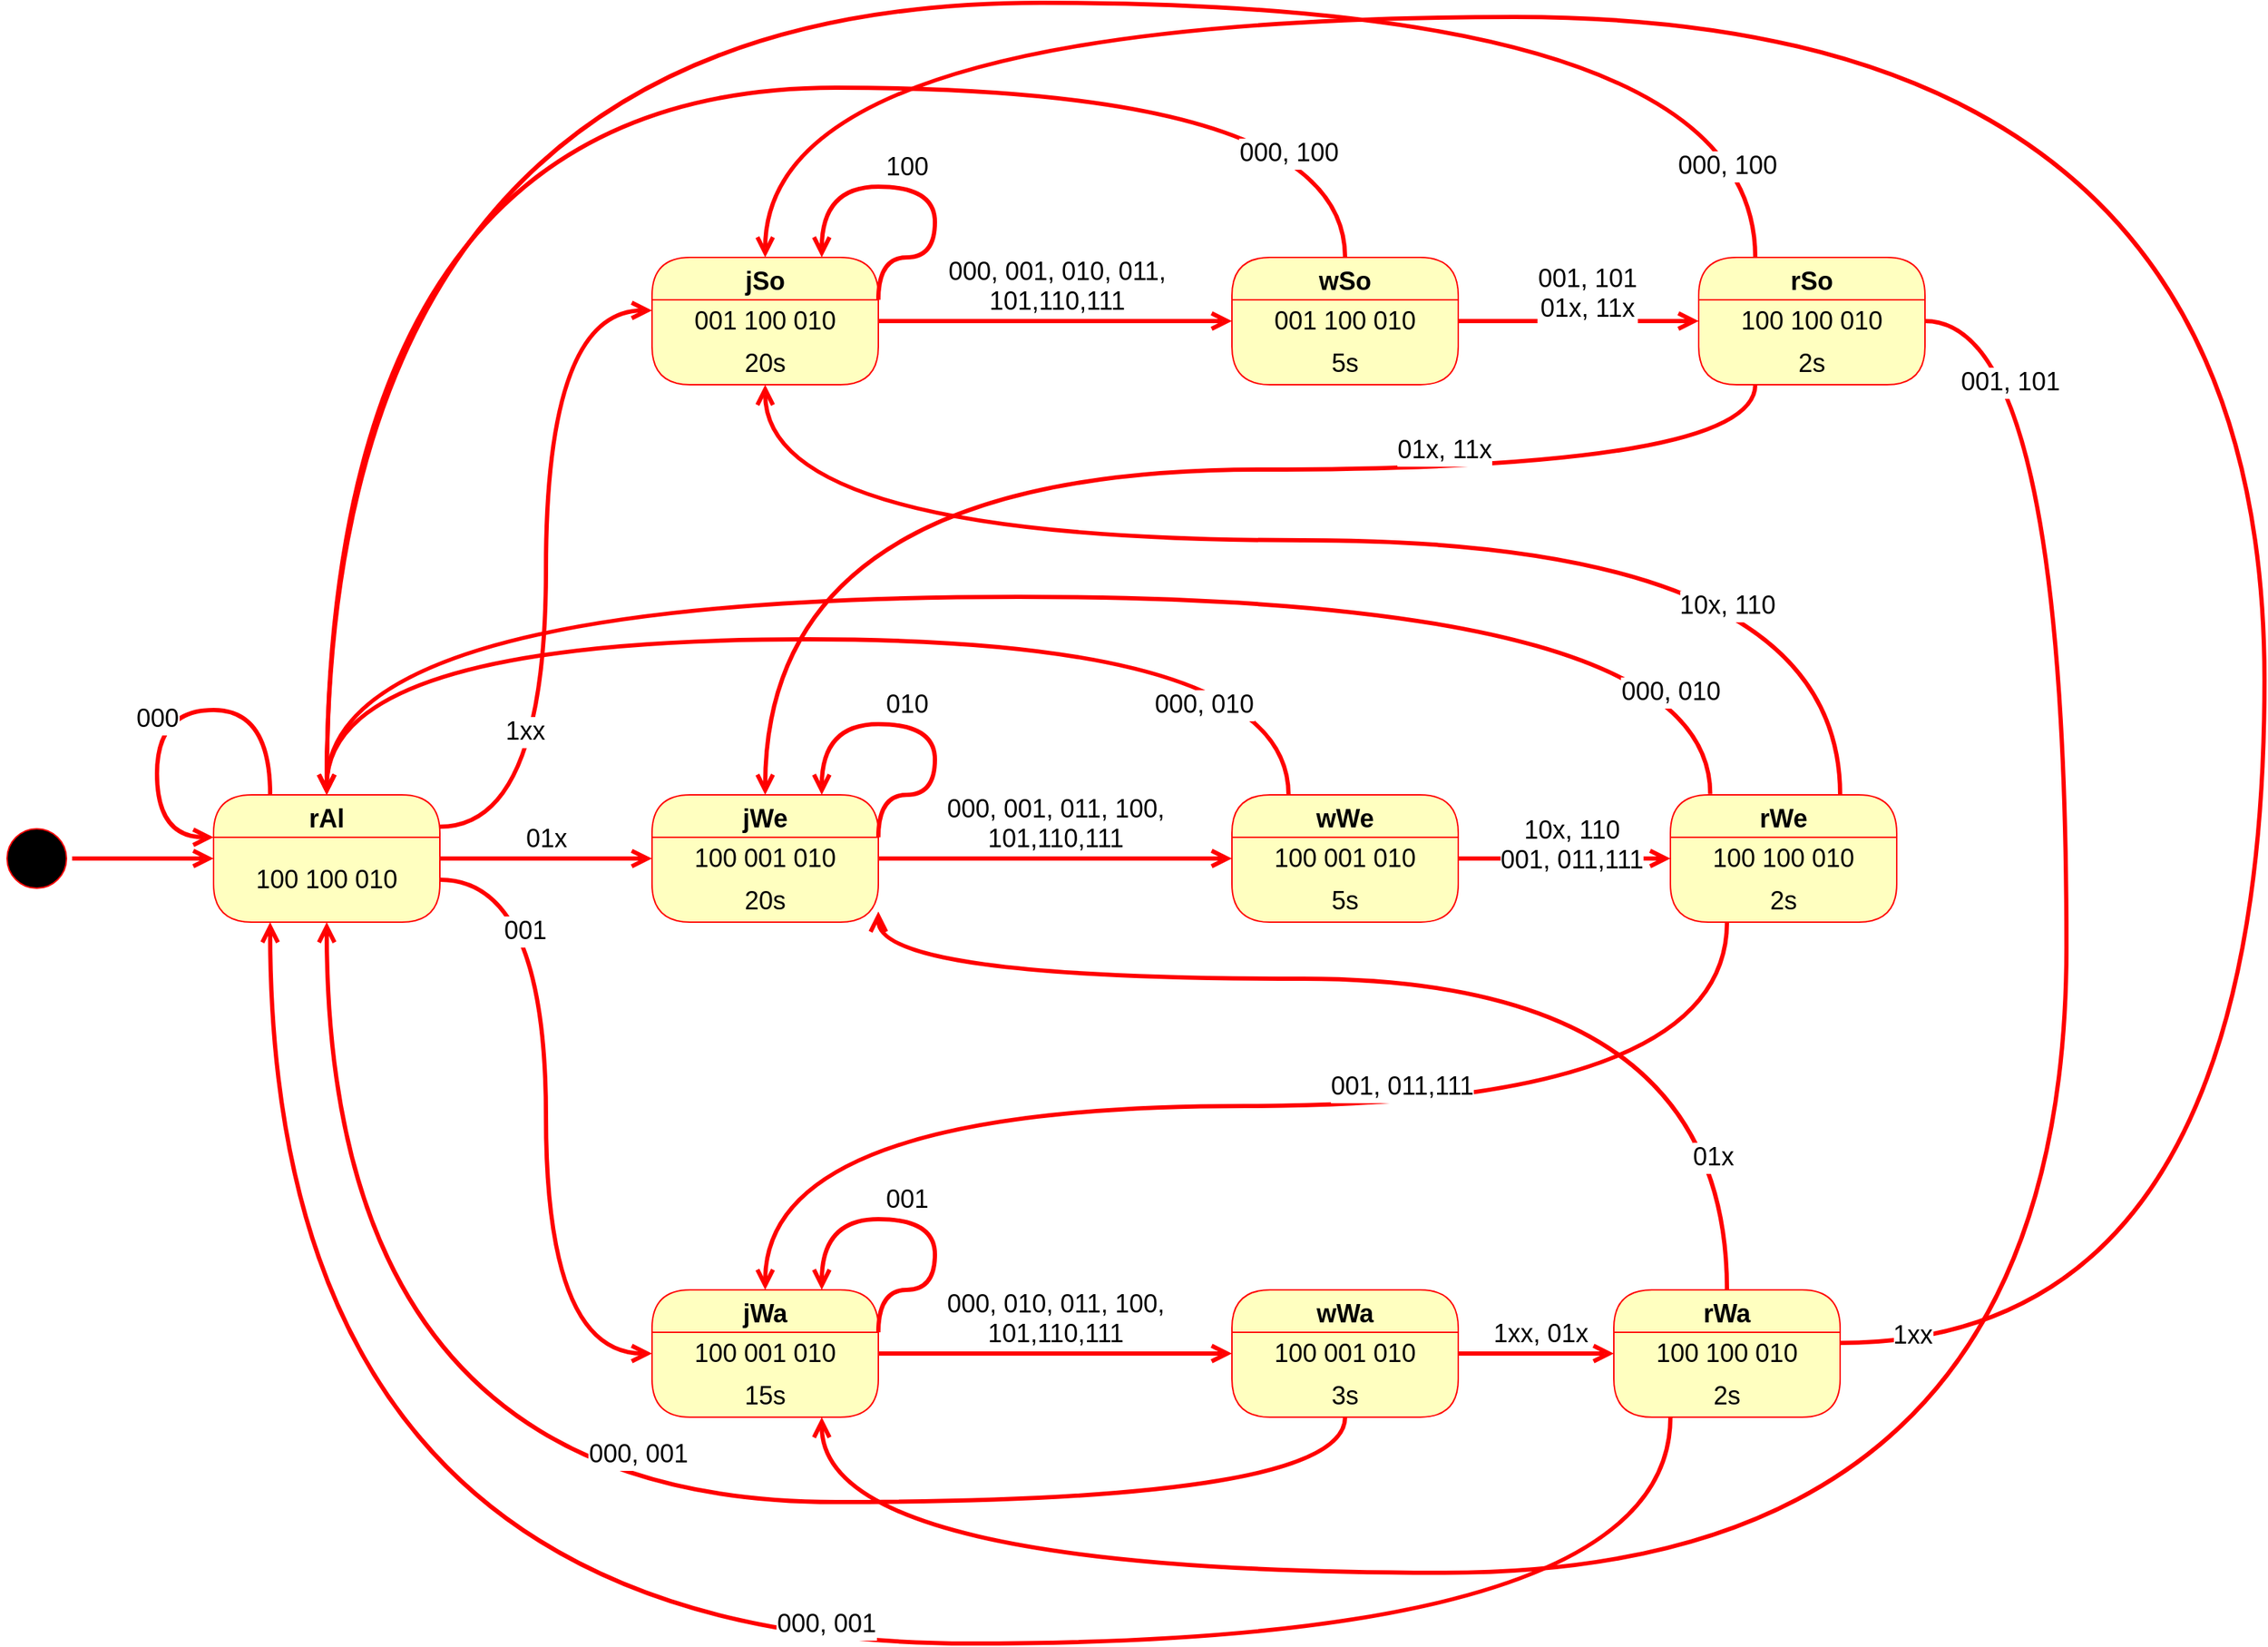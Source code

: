 <mxfile version="22.1.2" type="device">
  <diagram name="Page-1" id="52a04d89-c75d-2922-d76d-85b35f80e030">
    <mxGraphModel dx="1619" dy="992" grid="1" gridSize="10" guides="1" tooltips="1" connect="1" arrows="1" fold="1" page="0" pageScale="1" pageWidth="1100" pageHeight="850" background="none" math="0" shadow="0">
      <root>
        <mxCell id="0" />
        <mxCell id="1" parent="0" />
        <mxCell id="hR_-CVI29iFGuCS3PCkn-1" value="rAl" style="swimlane;fontStyle=1;align=center;verticalAlign=middle;childLayout=stackLayout;horizontal=1;startSize=30;horizontalStack=0;resizeParent=0;resizeLast=1;container=0;fontColor=#000000;collapsible=0;rounded=1;arcSize=30;strokeColor=#ff0000;fillColor=#ffffc0;swimlaneFillColor=#ffffc0;dropTarget=0;fontSize=18;" parent="1" vertex="1">
          <mxGeometry x="-50" y="470" width="160" height="90" as="geometry" />
        </mxCell>
        <mxCell id="hR_-CVI29iFGuCS3PCkn-2" value="100 100 010" style="text;html=1;strokeColor=none;fillColor=none;align=center;verticalAlign=middle;spacingLeft=4;spacingRight=4;whiteSpace=wrap;overflow=hidden;rotatable=0;fontColor=#000000;fontSize=18;" parent="hR_-CVI29iFGuCS3PCkn-1" vertex="1">
          <mxGeometry y="30" width="160" height="60" as="geometry" />
        </mxCell>
        <mxCell id="hR_-CVI29iFGuCS3PCkn-44" value="000" style="edgeStyle=orthogonalEdgeStyle;html=1;verticalAlign=bottom;endArrow=open;endSize=8;strokeColor=#ff0000;rounded=0;fontSize=18;curved=1;entryX=0;entryY=0;entryDx=0;entryDy=0;strokeWidth=3;exitX=0.25;exitY=0;exitDx=0;exitDy=0;" parent="hR_-CVI29iFGuCS3PCkn-1" source="hR_-CVI29iFGuCS3PCkn-1" target="hR_-CVI29iFGuCS3PCkn-2" edge="1">
          <mxGeometry x="0.185" relative="1" as="geometry">
            <mxPoint x="30" y="365" as="targetPoint" />
            <mxPoint x="-120" y="130" as="sourcePoint" />
            <Array as="points">
              <mxPoint x="40" y="-60" />
              <mxPoint x="-40" y="-60" />
              <mxPoint x="-40" y="30" />
            </Array>
            <mxPoint as="offset" />
          </mxGeometry>
        </mxCell>
        <mxCell id="hR_-CVI29iFGuCS3PCkn-3" value="001" style="edgeStyle=orthogonalEdgeStyle;html=1;verticalAlign=bottom;endArrow=open;endSize=8;strokeColor=#ff0000;rounded=0;fontSize=18;curved=1;entryX=0;entryY=0.5;entryDx=0;entryDy=0;strokeWidth=3;exitX=1;exitY=0.5;exitDx=0;exitDy=0;" parent="1" source="hR_-CVI29iFGuCS3PCkn-2" target="hR_-CVI29iFGuCS3PCkn-12" edge="1">
          <mxGeometry x="-0.484" y="-15" relative="1" as="geometry">
            <mxPoint x="90" y="600" as="targetPoint" />
            <mxPoint as="offset" />
          </mxGeometry>
        </mxCell>
        <mxCell id="hR_-CVI29iFGuCS3PCkn-4" value="jSo" style="swimlane;fontStyle=1;align=center;verticalAlign=middle;childLayout=stackLayout;horizontal=1;startSize=30;horizontalStack=0;resizeParent=0;resizeLast=1;container=0;fontColor=#000000;collapsible=0;rounded=1;arcSize=30;strokeColor=#ff0000;fillColor=#ffffc0;swimlaneFillColor=#ffffc0;dropTarget=0;fontSize=18;" parent="1" vertex="1">
          <mxGeometry x="260" y="90" width="160" height="90" as="geometry" />
        </mxCell>
        <mxCell id="hR_-CVI29iFGuCS3PCkn-5" value="001 100 010" style="text;html=1;strokeColor=none;fillColor=none;align=center;verticalAlign=middle;spacingLeft=4;spacingRight=4;whiteSpace=wrap;overflow=hidden;rotatable=0;fontColor=#000000;fontSize=18;" parent="hR_-CVI29iFGuCS3PCkn-4" vertex="1">
          <mxGeometry y="30" width="160" height="30" as="geometry" />
        </mxCell>
        <mxCell id="hR_-CVI29iFGuCS3PCkn-6" value="20s" style="text;html=1;strokeColor=none;fillColor=none;align=center;verticalAlign=middle;spacingLeft=4;spacingRight=4;whiteSpace=wrap;overflow=hidden;rotatable=0;fontColor=#000000;fontSize=18;" parent="hR_-CVI29iFGuCS3PCkn-4" vertex="1">
          <mxGeometry y="60" width="160" height="30" as="geometry" />
        </mxCell>
        <mxCell id="hR_-CVI29iFGuCS3PCkn-29" value="100" style="edgeStyle=orthogonalEdgeStyle;html=1;verticalAlign=bottom;endArrow=open;endSize=8;strokeColor=#ff0000;rounded=0;fontSize=18;curved=1;entryX=0.75;entryY=0;entryDx=0;entryDy=0;strokeWidth=3;exitX=1;exitY=0;exitDx=0;exitDy=0;" parent="hR_-CVI29iFGuCS3PCkn-4" source="hR_-CVI29iFGuCS3PCkn-5" target="hR_-CVI29iFGuCS3PCkn-4" edge="1">
          <mxGeometry x="0.12" relative="1" as="geometry">
            <mxPoint x="220" y="-40" as="targetPoint" />
            <mxPoint x="150" y="-180" as="sourcePoint" />
            <Array as="points">
              <mxPoint x="160" />
              <mxPoint x="200" />
              <mxPoint x="200" y="-50" />
              <mxPoint x="120" y="-50" />
            </Array>
            <mxPoint as="offset" />
          </mxGeometry>
        </mxCell>
        <mxCell id="hR_-CVI29iFGuCS3PCkn-7" value="jWe" style="swimlane;fontStyle=1;align=center;verticalAlign=middle;childLayout=stackLayout;horizontal=1;startSize=30;horizontalStack=0;resizeParent=0;resizeLast=1;container=0;fontColor=#000000;collapsible=0;rounded=1;arcSize=30;strokeColor=#ff0000;fillColor=#ffffc0;swimlaneFillColor=#ffffc0;dropTarget=0;fontSize=18;" parent="1" vertex="1">
          <mxGeometry x="260" y="470" width="160" height="90" as="geometry" />
        </mxCell>
        <mxCell id="hR_-CVI29iFGuCS3PCkn-8" value="100 001 010" style="text;html=1;strokeColor=none;fillColor=none;align=center;verticalAlign=middle;spacingLeft=4;spacingRight=4;whiteSpace=wrap;overflow=hidden;rotatable=0;fontColor=#000000;fontSize=18;" parent="hR_-CVI29iFGuCS3PCkn-7" vertex="1">
          <mxGeometry y="30" width="160" height="30" as="geometry" />
        </mxCell>
        <mxCell id="hR_-CVI29iFGuCS3PCkn-9" value="20s" style="text;html=1;strokeColor=none;fillColor=none;align=center;verticalAlign=middle;spacingLeft=4;spacingRight=4;whiteSpace=wrap;overflow=hidden;rotatable=0;fontColor=#000000;fontSize=18;" parent="hR_-CVI29iFGuCS3PCkn-7" vertex="1">
          <mxGeometry y="60" width="160" height="30" as="geometry" />
        </mxCell>
        <mxCell id="hR_-CVI29iFGuCS3PCkn-31" value="010" style="edgeStyle=orthogonalEdgeStyle;html=1;verticalAlign=bottom;endArrow=open;endSize=8;strokeColor=#ff0000;rounded=0;fontSize=18;curved=1;strokeWidth=3;exitX=1;exitY=0;exitDx=0;exitDy=0;entryX=0.75;entryY=0;entryDx=0;entryDy=0;" parent="hR_-CVI29iFGuCS3PCkn-7" source="hR_-CVI29iFGuCS3PCkn-8" target="hR_-CVI29iFGuCS3PCkn-7" edge="1">
          <mxGeometry x="0.12" relative="1" as="geometry">
            <mxPoint x="140" y="-10" as="targetPoint" />
            <mxPoint x="200" y="30" as="sourcePoint" />
            <Array as="points">
              <mxPoint x="160" />
              <mxPoint x="200" />
              <mxPoint x="200" y="-50" />
              <mxPoint x="120" y="-50" />
            </Array>
            <mxPoint as="offset" />
          </mxGeometry>
        </mxCell>
        <mxCell id="hR_-CVI29iFGuCS3PCkn-11" value="jWa" style="swimlane;fontStyle=1;align=center;verticalAlign=middle;childLayout=stackLayout;horizontal=1;startSize=30;horizontalStack=0;resizeParent=0;resizeLast=1;container=0;fontColor=#000000;collapsible=0;rounded=1;arcSize=30;strokeColor=#ff0000;fillColor=#ffffc0;swimlaneFillColor=#ffffc0;dropTarget=0;fontSize=18;" parent="1" vertex="1">
          <mxGeometry x="260" y="820" width="160" height="90" as="geometry" />
        </mxCell>
        <mxCell id="hR_-CVI29iFGuCS3PCkn-12" value="100 001 010" style="text;html=1;strokeColor=none;fillColor=none;align=center;verticalAlign=middle;spacingLeft=4;spacingRight=4;whiteSpace=wrap;overflow=hidden;rotatable=0;fontColor=#000000;fontSize=18;" parent="hR_-CVI29iFGuCS3PCkn-11" vertex="1">
          <mxGeometry y="30" width="160" height="30" as="geometry" />
        </mxCell>
        <mxCell id="hR_-CVI29iFGuCS3PCkn-13" value="15s" style="text;html=1;strokeColor=none;fillColor=none;align=center;verticalAlign=middle;spacingLeft=4;spacingRight=4;whiteSpace=wrap;overflow=hidden;rotatable=0;fontColor=#000000;fontSize=18;" parent="hR_-CVI29iFGuCS3PCkn-11" vertex="1">
          <mxGeometry y="60" width="160" height="30" as="geometry" />
        </mxCell>
        <mxCell id="hR_-CVI29iFGuCS3PCkn-32" value="001" style="edgeStyle=orthogonalEdgeStyle;html=1;verticalAlign=bottom;endArrow=open;endSize=8;strokeColor=#ff0000;rounded=0;fontSize=18;curved=1;strokeWidth=3;entryX=0.75;entryY=0;entryDx=0;entryDy=0;exitX=1;exitY=0;exitDx=0;exitDy=0;" parent="hR_-CVI29iFGuCS3PCkn-11" source="hR_-CVI29iFGuCS3PCkn-12" target="hR_-CVI29iFGuCS3PCkn-11" edge="1">
          <mxGeometry x="0.12" relative="1" as="geometry">
            <mxPoint x="110" y="-20" as="targetPoint" />
            <mxPoint x="200" y="20" as="sourcePoint" />
            <Array as="points">
              <mxPoint x="160" />
              <mxPoint x="200" />
              <mxPoint x="200" y="-50" />
              <mxPoint x="120" y="-50" />
            </Array>
            <mxPoint as="offset" />
          </mxGeometry>
        </mxCell>
        <mxCell id="hR_-CVI29iFGuCS3PCkn-14" value="wSo" style="swimlane;fontStyle=1;align=center;verticalAlign=middle;childLayout=stackLayout;horizontal=1;startSize=30;horizontalStack=0;resizeParent=0;resizeLast=1;container=0;fontColor=#000000;collapsible=0;rounded=1;arcSize=30;strokeColor=#ff0000;fillColor=#ffffc0;swimlaneFillColor=#ffffc0;dropTarget=0;fontSize=18;" parent="1" vertex="1">
          <mxGeometry x="670" y="90" width="160" height="90" as="geometry" />
        </mxCell>
        <mxCell id="hR_-CVI29iFGuCS3PCkn-15" value="001 100 010" style="text;html=1;strokeColor=none;fillColor=none;align=center;verticalAlign=middle;spacingLeft=4;spacingRight=4;whiteSpace=wrap;overflow=hidden;rotatable=0;fontColor=#000000;fontSize=18;" parent="hR_-CVI29iFGuCS3PCkn-14" vertex="1">
          <mxGeometry y="30" width="160" height="30" as="geometry" />
        </mxCell>
        <mxCell id="hR_-CVI29iFGuCS3PCkn-16" value="5s" style="text;html=1;strokeColor=none;fillColor=none;align=center;verticalAlign=middle;spacingLeft=4;spacingRight=4;whiteSpace=wrap;overflow=hidden;rotatable=0;fontColor=#000000;fontSize=18;" parent="hR_-CVI29iFGuCS3PCkn-14" vertex="1">
          <mxGeometry y="60" width="160" height="30" as="geometry" />
        </mxCell>
        <mxCell id="hR_-CVI29iFGuCS3PCkn-17" value="wWe" style="swimlane;fontStyle=1;align=center;verticalAlign=middle;childLayout=stackLayout;horizontal=1;startSize=30;horizontalStack=0;resizeParent=0;resizeLast=1;container=0;fontColor=#000000;collapsible=0;rounded=1;arcSize=30;strokeColor=#ff0000;fillColor=#ffffc0;swimlaneFillColor=#ffffc0;dropTarget=0;fontSize=18;" parent="1" vertex="1">
          <mxGeometry x="670" y="470" width="160" height="90" as="geometry" />
        </mxCell>
        <mxCell id="hR_-CVI29iFGuCS3PCkn-18" value="100 001 010" style="text;html=1;strokeColor=none;fillColor=none;align=center;verticalAlign=middle;spacingLeft=4;spacingRight=4;whiteSpace=wrap;overflow=hidden;rotatable=0;fontColor=#000000;fontSize=18;" parent="hR_-CVI29iFGuCS3PCkn-17" vertex="1">
          <mxGeometry y="30" width="160" height="30" as="geometry" />
        </mxCell>
        <mxCell id="hR_-CVI29iFGuCS3PCkn-19" value="5s" style="text;html=1;strokeColor=none;fillColor=none;align=center;verticalAlign=middle;spacingLeft=4;spacingRight=4;whiteSpace=wrap;overflow=hidden;rotatable=0;fontColor=#000000;fontSize=18;" parent="hR_-CVI29iFGuCS3PCkn-17" vertex="1">
          <mxGeometry y="60" width="160" height="30" as="geometry" />
        </mxCell>
        <mxCell id="hR_-CVI29iFGuCS3PCkn-20" value="wWa" style="swimlane;fontStyle=1;align=center;verticalAlign=middle;childLayout=stackLayout;horizontal=1;startSize=30;horizontalStack=0;resizeParent=0;resizeLast=1;container=0;fontColor=#000000;collapsible=0;rounded=1;arcSize=30;strokeColor=#ff0000;fillColor=#ffffc0;swimlaneFillColor=#ffffc0;dropTarget=0;fontSize=18;" parent="1" vertex="1">
          <mxGeometry x="670" y="820" width="160" height="90" as="geometry" />
        </mxCell>
        <mxCell id="hR_-CVI29iFGuCS3PCkn-21" value="100 001 010" style="text;html=1;strokeColor=none;fillColor=none;align=center;verticalAlign=middle;spacingLeft=4;spacingRight=4;whiteSpace=wrap;overflow=hidden;rotatable=0;fontColor=#000000;fontSize=18;" parent="hR_-CVI29iFGuCS3PCkn-20" vertex="1">
          <mxGeometry y="30" width="160" height="30" as="geometry" />
        </mxCell>
        <mxCell id="hR_-CVI29iFGuCS3PCkn-22" value="3s" style="text;html=1;strokeColor=none;fillColor=none;align=center;verticalAlign=middle;spacingLeft=4;spacingRight=4;whiteSpace=wrap;overflow=hidden;rotatable=0;fontColor=#000000;fontSize=18;" parent="hR_-CVI29iFGuCS3PCkn-20" vertex="1">
          <mxGeometry y="60" width="160" height="30" as="geometry" />
        </mxCell>
        <mxCell id="hR_-CVI29iFGuCS3PCkn-23" value="000, 100" style="edgeStyle=orthogonalEdgeStyle;html=1;verticalAlign=bottom;endArrow=open;endSize=8;strokeColor=#ff0000;rounded=0;fontSize=18;curved=1;entryX=0.5;entryY=0;entryDx=0;entryDy=0;strokeWidth=3;exitX=0.5;exitY=0;exitDx=0;exitDy=0;" parent="1" source="hR_-CVI29iFGuCS3PCkn-14" target="hR_-CVI29iFGuCS3PCkn-1" edge="1">
          <mxGeometry x="-0.91" y="40" relative="1" as="geometry">
            <mxPoint x="30" y="310" as="targetPoint" />
            <mxPoint x="20" y="10" as="sourcePoint" />
            <Array as="points">
              <mxPoint x="750" y="-30" />
              <mxPoint x="30" y="-30" />
            </Array>
            <mxPoint as="offset" />
          </mxGeometry>
        </mxCell>
        <mxCell id="hR_-CVI29iFGuCS3PCkn-24" value="1xx" style="edgeStyle=orthogonalEdgeStyle;html=1;verticalAlign=bottom;endArrow=open;endSize=8;strokeColor=#ff0000;rounded=0;fontSize=18;curved=1;entryX=0;entryY=0.25;entryDx=0;entryDy=0;strokeWidth=3;exitX=1;exitY=0.25;exitDx=0;exitDy=0;" parent="1" source="hR_-CVI29iFGuCS3PCkn-1" target="hR_-CVI29iFGuCS3PCkn-5" edge="1">
          <mxGeometry x="-0.505" y="15" relative="1" as="geometry">
            <mxPoint x="-20" y="369.94" as="targetPoint" />
            <mxPoint x="120" y="440" as="sourcePoint" />
            <mxPoint y="-1" as="offset" />
          </mxGeometry>
        </mxCell>
        <mxCell id="hR_-CVI29iFGuCS3PCkn-25" value="01x" style="edgeStyle=orthogonalEdgeStyle;html=1;verticalAlign=bottom;endArrow=open;endSize=8;strokeColor=#ff0000;rounded=0;fontSize=18;curved=1;entryX=0;entryY=0.502;entryDx=0;entryDy=0;strokeWidth=3;exitX=1;exitY=0.25;exitDx=0;exitDy=0;entryPerimeter=0;" parent="1" source="hR_-CVI29iFGuCS3PCkn-2" target="hR_-CVI29iFGuCS3PCkn-8" edge="1">
          <mxGeometry relative="1" as="geometry">
            <mxPoint x="110" y="292.94" as="targetPoint" />
            <mxPoint x="40" y="429.94" as="sourcePoint" />
          </mxGeometry>
        </mxCell>
        <mxCell id="hR_-CVI29iFGuCS3PCkn-26" value="000, 001, 010, 011,&lt;br&gt;101,110,111" style="edgeStyle=orthogonalEdgeStyle;html=1;verticalAlign=bottom;endArrow=open;endSize=8;strokeColor=#ff0000;rounded=0;fontSize=18;curved=1;entryX=0;entryY=0.5;entryDx=0;entryDy=0;strokeWidth=3;exitX=1;exitY=0.5;exitDx=0;exitDy=0;" parent="1" source="hR_-CVI29iFGuCS3PCkn-5" target="hR_-CVI29iFGuCS3PCkn-15" edge="1">
          <mxGeometry x="0.006" relative="1" as="geometry">
            <mxPoint x="520" y="270" as="targetPoint" />
            <mxPoint x="450" y="130" as="sourcePoint" />
            <mxPoint as="offset" />
          </mxGeometry>
        </mxCell>
        <mxCell id="hR_-CVI29iFGuCS3PCkn-27" value="000, 001, 011, 100,&lt;br&gt;101,110,111" style="edgeStyle=orthogonalEdgeStyle;html=1;verticalAlign=bottom;endArrow=open;endSize=8;strokeColor=#ff0000;rounded=0;fontSize=18;curved=1;entryX=0;entryY=0.5;entryDx=0;entryDy=0;strokeWidth=3;exitX=1;exitY=0.5;exitDx=0;exitDy=0;" parent="1" source="hR_-CVI29iFGuCS3PCkn-8" target="hR_-CVI29iFGuCS3PCkn-18" edge="1">
          <mxGeometry relative="1" as="geometry">
            <mxPoint x="690" y="420" as="targetPoint" />
            <mxPoint x="440" y="420" as="sourcePoint" />
            <Array as="points">
              <mxPoint x="530" y="515" />
              <mxPoint x="530" y="515" />
            </Array>
          </mxGeometry>
        </mxCell>
        <mxCell id="hR_-CVI29iFGuCS3PCkn-28" value="000, 010, 011, 100,&lt;br style=&quot;border-color: var(--border-color);&quot;&gt;101,110,111" style="edgeStyle=orthogonalEdgeStyle;html=1;verticalAlign=bottom;endArrow=open;endSize=8;strokeColor=#ff0000;rounded=0;fontSize=18;curved=1;entryX=0;entryY=0.5;entryDx=0;entryDy=0;strokeWidth=3;exitX=1;exitY=0.5;exitDx=0;exitDy=0;" parent="1" source="hR_-CVI29iFGuCS3PCkn-12" target="hR_-CVI29iFGuCS3PCkn-21" edge="1">
          <mxGeometry relative="1" as="geometry">
            <mxPoint x="670" y="730" as="targetPoint" />
            <mxPoint x="420" y="730" as="sourcePoint" />
          </mxGeometry>
        </mxCell>
        <mxCell id="hR_-CVI29iFGuCS3PCkn-38" value="rSo" style="swimlane;fontStyle=1;align=center;verticalAlign=middle;childLayout=stackLayout;horizontal=1;startSize=30;horizontalStack=0;resizeParent=0;resizeLast=1;container=0;fontColor=#000000;collapsible=0;rounded=1;arcSize=30;strokeColor=#ff0000;fillColor=#ffffc0;swimlaneFillColor=#ffffc0;dropTarget=0;fontSize=18;" parent="1" vertex="1">
          <mxGeometry x="1000" y="90" width="160" height="90" as="geometry" />
        </mxCell>
        <mxCell id="hR_-CVI29iFGuCS3PCkn-39" value="100 100 010" style="text;html=1;strokeColor=none;fillColor=none;align=center;verticalAlign=middle;spacingLeft=4;spacingRight=4;whiteSpace=wrap;overflow=hidden;rotatable=0;fontColor=#000000;fontSize=18;" parent="hR_-CVI29iFGuCS3PCkn-38" vertex="1">
          <mxGeometry y="30" width="160" height="30" as="geometry" />
        </mxCell>
        <mxCell id="hR_-CVI29iFGuCS3PCkn-40" value="2s" style="text;html=1;strokeColor=none;fillColor=none;align=center;verticalAlign=middle;spacingLeft=4;spacingRight=4;whiteSpace=wrap;overflow=hidden;rotatable=0;fontColor=#000000;fontSize=18;" parent="hR_-CVI29iFGuCS3PCkn-38" vertex="1">
          <mxGeometry y="60" width="160" height="30" as="geometry" />
        </mxCell>
        <mxCell id="hR_-CVI29iFGuCS3PCkn-41" value="001, 101" style="edgeStyle=orthogonalEdgeStyle;html=1;verticalAlign=bottom;endArrow=open;endSize=8;strokeColor=#ff0000;rounded=0;fontSize=18;curved=1;entryX=0.75;entryY=1;entryDx=0;entryDy=0;strokeWidth=3;exitX=1;exitY=0.5;exitDx=0;exitDy=0;" parent="1" source="hR_-CVI29iFGuCS3PCkn-39" target="hR_-CVI29iFGuCS3PCkn-13" edge="1">
          <mxGeometry x="-0.841" y="-40" relative="1" as="geometry">
            <mxPoint x="1200" y="545" as="targetPoint" />
            <mxPoint x="1230" y="150" as="sourcePoint" />
            <Array as="points">
              <mxPoint x="1260" y="135" />
              <mxPoint x="1260" y="1020" />
              <mxPoint x="380" y="1020" />
            </Array>
            <mxPoint as="offset" />
          </mxGeometry>
        </mxCell>
        <mxCell id="hR_-CVI29iFGuCS3PCkn-42" value="000, 001" style="edgeStyle=orthogonalEdgeStyle;html=1;verticalAlign=bottom;endArrow=open;endSize=8;strokeColor=#ff0000;rounded=0;fontSize=18;curved=1;entryX=0.5;entryY=1;entryDx=0;entryDy=0;strokeWidth=3;exitX=0.5;exitY=1;exitDx=0;exitDy=0;" parent="1" source="hR_-CVI29iFGuCS3PCkn-22" target="hR_-CVI29iFGuCS3PCkn-2" edge="1">
          <mxGeometry x="-0.059" y="-20" relative="1" as="geometry">
            <mxPoint x="850" y="1135" as="targetPoint" />
            <mxPoint x="700" y="900" as="sourcePoint" />
            <Array as="points">
              <mxPoint x="750" y="970" />
              <mxPoint x="30" y="970" />
            </Array>
            <mxPoint as="offset" />
          </mxGeometry>
        </mxCell>
        <mxCell id="hR_-CVI29iFGuCS3PCkn-43" value="000, 010" style="edgeStyle=orthogonalEdgeStyle;html=1;verticalAlign=bottom;endArrow=open;endSize=8;strokeColor=#ff0000;rounded=0;fontSize=18;curved=1;strokeWidth=3;exitX=0.25;exitY=0;exitDx=0;exitDy=0;entryX=0.5;entryY=0;entryDx=0;entryDy=0;" parent="1" source="hR_-CVI29iFGuCS3PCkn-17" target="hR_-CVI29iFGuCS3PCkn-1" edge="1">
          <mxGeometry x="-0.622" y="60" relative="1" as="geometry">
            <mxPoint x="30" y="460" as="targetPoint" />
            <mxPoint x="750" y="450" as="sourcePoint" />
            <Array as="points">
              <mxPoint x="710" y="360" />
              <mxPoint x="30" y="360" />
            </Array>
            <mxPoint as="offset" />
          </mxGeometry>
        </mxCell>
        <mxCell id="hR_-CVI29iFGuCS3PCkn-45" value="" style="ellipse;html=1;shape=startState;fillColor=#000000;strokeColor=#ff0000;" parent="1" vertex="1">
          <mxGeometry x="-200" y="490" width="50" height="50" as="geometry" />
        </mxCell>
        <mxCell id="hR_-CVI29iFGuCS3PCkn-46" value="" style="edgeStyle=orthogonalEdgeStyle;html=1;verticalAlign=bottom;endArrow=open;endSize=8;strokeColor=#ff0000;rounded=0;entryX=0;entryY=0.25;entryDx=0;entryDy=0;strokeWidth=3;" parent="1" source="hR_-CVI29iFGuCS3PCkn-45" target="hR_-CVI29iFGuCS3PCkn-2" edge="1">
          <mxGeometry relative="1" as="geometry">
            <mxPoint x="-155" y="600" as="targetPoint" />
          </mxGeometry>
        </mxCell>
        <mxCell id="hR_-CVI29iFGuCS3PCkn-54" value="rWe" style="swimlane;fontStyle=1;align=center;verticalAlign=middle;childLayout=stackLayout;horizontal=1;startSize=30;horizontalStack=0;resizeParent=0;resizeLast=1;container=0;fontColor=#000000;collapsible=0;rounded=1;arcSize=30;strokeColor=#ff0000;fillColor=#ffffc0;swimlaneFillColor=#ffffc0;dropTarget=0;fontSize=18;" parent="1" vertex="1">
          <mxGeometry x="980" y="470" width="160" height="90" as="geometry" />
        </mxCell>
        <mxCell id="hR_-CVI29iFGuCS3PCkn-55" value="100 100 010" style="text;html=1;strokeColor=none;fillColor=none;align=center;verticalAlign=middle;spacingLeft=4;spacingRight=4;whiteSpace=wrap;overflow=hidden;rotatable=0;fontColor=#000000;fontSize=18;" parent="hR_-CVI29iFGuCS3PCkn-54" vertex="1">
          <mxGeometry y="30" width="160" height="30" as="geometry" />
        </mxCell>
        <mxCell id="hR_-CVI29iFGuCS3PCkn-56" value="2s" style="text;html=1;strokeColor=none;fillColor=none;align=center;verticalAlign=middle;spacingLeft=4;spacingRight=4;whiteSpace=wrap;overflow=hidden;rotatable=0;fontColor=#000000;fontSize=18;" parent="hR_-CVI29iFGuCS3PCkn-54" vertex="1">
          <mxGeometry y="60" width="160" height="30" as="geometry" />
        </mxCell>
        <mxCell id="hR_-CVI29iFGuCS3PCkn-57" value="rWa" style="swimlane;fontStyle=1;align=center;verticalAlign=middle;childLayout=stackLayout;horizontal=1;startSize=30;horizontalStack=0;resizeParent=0;resizeLast=1;container=0;fontColor=#000000;collapsible=0;rounded=1;arcSize=30;strokeColor=#ff0000;fillColor=#ffffc0;swimlaneFillColor=#ffffc0;dropTarget=0;fontSize=18;" parent="1" vertex="1">
          <mxGeometry x="940" y="820" width="160" height="90" as="geometry" />
        </mxCell>
        <mxCell id="hR_-CVI29iFGuCS3PCkn-58" value="100 100 010" style="text;html=1;strokeColor=none;fillColor=none;align=center;verticalAlign=middle;spacingLeft=4;spacingRight=4;whiteSpace=wrap;overflow=hidden;rotatable=0;fontColor=#000000;fontSize=18;" parent="hR_-CVI29iFGuCS3PCkn-57" vertex="1">
          <mxGeometry y="30" width="160" height="30" as="geometry" />
        </mxCell>
        <mxCell id="hR_-CVI29iFGuCS3PCkn-59" value="2s" style="text;html=1;strokeColor=none;fillColor=none;align=center;verticalAlign=middle;spacingLeft=4;spacingRight=4;whiteSpace=wrap;overflow=hidden;rotatable=0;fontColor=#000000;fontSize=18;" parent="hR_-CVI29iFGuCS3PCkn-57" vertex="1">
          <mxGeometry y="60" width="160" height="30" as="geometry" />
        </mxCell>
        <mxCell id="hR_-CVI29iFGuCS3PCkn-60" value="001, 101&lt;br&gt;01x, 11x" style="edgeStyle=orthogonalEdgeStyle;html=1;verticalAlign=bottom;endArrow=open;endSize=8;strokeColor=#ff0000;rounded=0;fontSize=18;curved=1;entryX=0;entryY=0.5;entryDx=0;entryDy=0;strokeWidth=3;exitX=1;exitY=0.5;exitDx=0;exitDy=0;" parent="1" source="hR_-CVI29iFGuCS3PCkn-15" target="hR_-CVI29iFGuCS3PCkn-39" edge="1">
          <mxGeometry x="0.059" y="-5" relative="1" as="geometry">
            <mxPoint x="999.5" y="365" as="targetPoint" />
            <mxPoint x="849.5" y="130" as="sourcePoint" />
            <mxPoint x="1" as="offset" />
          </mxGeometry>
        </mxCell>
        <mxCell id="hR_-CVI29iFGuCS3PCkn-61" value="01x, 11x" style="edgeStyle=orthogonalEdgeStyle;html=1;verticalAlign=bottom;endArrow=open;endSize=8;strokeColor=#ff0000;rounded=0;fontSize=18;curved=1;entryX=0.5;entryY=0;entryDx=0;entryDy=0;strokeWidth=3;exitX=0.25;exitY=1;exitDx=0;exitDy=0;" parent="1" source="hR_-CVI29iFGuCS3PCkn-40" target="hR_-CVI29iFGuCS3PCkn-7" edge="1">
          <mxGeometry x="-0.434" relative="1" as="geometry">
            <mxPoint x="540" y="285" as="targetPoint" />
            <mxPoint x="620" y="200" as="sourcePoint" />
            <mxPoint as="offset" />
            <Array as="points">
              <mxPoint x="1040" y="240" />
              <mxPoint x="340" y="240" />
            </Array>
          </mxGeometry>
        </mxCell>
        <mxCell id="hR_-CVI29iFGuCS3PCkn-64" value="10x, 110&lt;br&gt;001, 011,111" style="edgeStyle=orthogonalEdgeStyle;html=1;verticalAlign=bottom;endArrow=open;endSize=8;strokeColor=#ff0000;rounded=0;fontSize=18;curved=1;entryX=0;entryY=0.5;entryDx=0;entryDy=0;strokeWidth=3;exitX=1;exitY=0.5;exitDx=0;exitDy=0;" parent="1" source="hR_-CVI29iFGuCS3PCkn-18" target="hR_-CVI29iFGuCS3PCkn-55" edge="1">
          <mxGeometry x="0.067" y="-15" relative="1" as="geometry">
            <mxPoint x="920" y="482.5" as="targetPoint" />
            <mxPoint x="1050" y="370.5" as="sourcePoint" />
            <mxPoint as="offset" />
          </mxGeometry>
        </mxCell>
        <mxCell id="hR_-CVI29iFGuCS3PCkn-65" value="001, 011,111" style="edgeStyle=orthogonalEdgeStyle;html=1;verticalAlign=bottom;endArrow=open;endSize=8;strokeColor=#ff0000;rounded=0;fontSize=18;curved=1;entryX=0.5;entryY=0;entryDx=0;entryDy=0;strokeWidth=3;exitX=0.25;exitY=1;exitDx=0;exitDy=0;" parent="1" source="hR_-CVI29iFGuCS3PCkn-56" target="hR_-CVI29iFGuCS3PCkn-11" edge="1">
          <mxGeometry x="-0.234" relative="1" as="geometry">
            <mxPoint x="970" y="410" as="targetPoint" />
            <mxPoint x="920" y="585" as="sourcePoint" />
            <mxPoint as="offset" />
          </mxGeometry>
        </mxCell>
        <mxCell id="hR_-CVI29iFGuCS3PCkn-66" value="01x" style="edgeStyle=orthogonalEdgeStyle;html=1;verticalAlign=bottom;endArrow=open;endSize=8;strokeColor=#ff0000;rounded=0;fontSize=18;curved=1;entryX=1;entryY=0.75;entryDx=0;entryDy=0;strokeWidth=3;exitX=0.5;exitY=0;exitDx=0;exitDy=0;" parent="1" source="hR_-CVI29iFGuCS3PCkn-57" target="hR_-CVI29iFGuCS3PCkn-9" edge="1">
          <mxGeometry x="-0.816" y="10" relative="1" as="geometry">
            <mxPoint x="750" y="730" as="targetPoint" />
            <mxPoint x="1030" y="495" as="sourcePoint" />
            <mxPoint as="offset" />
            <Array as="points">
              <mxPoint x="1020" y="600" />
              <mxPoint x="420" y="600" />
            </Array>
          </mxGeometry>
        </mxCell>
        <mxCell id="hR_-CVI29iFGuCS3PCkn-68" value="1xx, 01x" style="edgeStyle=orthogonalEdgeStyle;html=1;verticalAlign=bottom;endArrow=open;endSize=8;strokeColor=#ff0000;rounded=0;fontSize=18;curved=1;strokeWidth=3;exitX=1;exitY=0.5;exitDx=0;exitDy=0;entryX=0;entryY=0.5;entryDx=0;entryDy=0;" parent="1" source="hR_-CVI29iFGuCS3PCkn-21" target="hR_-CVI29iFGuCS3PCkn-58" edge="1">
          <mxGeometry x="0.059" relative="1" as="geometry">
            <mxPoint x="960" y="870" as="targetPoint" />
            <mxPoint x="860" y="864" as="sourcePoint" />
            <mxPoint as="offset" />
          </mxGeometry>
        </mxCell>
        <mxCell id="hR_-CVI29iFGuCS3PCkn-72" value="1xx" style="edgeStyle=orthogonalEdgeStyle;html=1;verticalAlign=bottom;endArrow=open;endSize=8;strokeColor=#ff0000;rounded=0;fontSize=18;curved=1;entryX=0.5;entryY=0;entryDx=0;entryDy=0;strokeWidth=3;exitX=1;exitY=0.25;exitDx=0;exitDy=0;" parent="1" source="hR_-CVI29iFGuCS3PCkn-58" target="hR_-CVI29iFGuCS3PCkn-4" edge="1">
          <mxGeometry x="-0.96" y="-8" relative="1" as="geometry">
            <mxPoint x="310" y="1060" as="targetPoint" />
            <mxPoint x="1050" y="330" as="sourcePoint" />
            <Array as="points">
              <mxPoint x="1400" y="857" />
              <mxPoint x="1400" y="-80" />
              <mxPoint x="340" y="-80" />
            </Array>
            <mxPoint x="1" as="offset" />
          </mxGeometry>
        </mxCell>
        <mxCell id="fkzkOOjknrK244EnZfbB-1" value="10x, 110" style="edgeStyle=orthogonalEdgeStyle;html=1;verticalAlign=bottom;endArrow=open;endSize=8;strokeColor=#ff0000;rounded=0;fontSize=18;curved=1;entryX=0.5;entryY=1;entryDx=0;entryDy=0;strokeWidth=3;exitX=0.75;exitY=0;exitDx=0;exitDy=0;" parent="1" source="hR_-CVI29iFGuCS3PCkn-54" target="hR_-CVI29iFGuCS3PCkn-6" edge="1">
          <mxGeometry x="-0.505" y="60" relative="1" as="geometry">
            <mxPoint x="450" y="510" as="targetPoint" />
            <mxPoint x="1150" y="220" as="sourcePoint" />
            <mxPoint as="offset" />
            <Array as="points">
              <mxPoint x="1100" y="290" />
              <mxPoint x="340" y="290" />
            </Array>
          </mxGeometry>
        </mxCell>
        <mxCell id="fkzkOOjknrK244EnZfbB-2" value="000, 001" style="edgeStyle=orthogonalEdgeStyle;html=1;verticalAlign=bottom;endArrow=open;endSize=8;strokeColor=#ff0000;rounded=0;fontSize=18;curved=1;entryX=0.25;entryY=1;entryDx=0;entryDy=0;strokeWidth=3;exitX=0.25;exitY=1;exitDx=0;exitDy=0;" parent="1" source="hR_-CVI29iFGuCS3PCkn-59" target="hR_-CVI29iFGuCS3PCkn-2" edge="1">
          <mxGeometry x="-0.087" relative="1" as="geometry">
            <mxPoint x="-50" y="630" as="targetPoint" />
            <mxPoint x="670" y="980" as="sourcePoint" />
            <Array as="points">
              <mxPoint x="980" y="1070" />
              <mxPoint x="-10" y="1070" />
            </Array>
            <mxPoint x="1" as="offset" />
          </mxGeometry>
        </mxCell>
        <mxCell id="fkzkOOjknrK244EnZfbB-3" value="000, 010" style="edgeStyle=orthogonalEdgeStyle;html=1;verticalAlign=bottom;endArrow=open;endSize=8;strokeColor=#ff0000;rounded=0;fontSize=18;curved=1;strokeWidth=3;exitX=0.176;exitY=-0.007;exitDx=0;exitDy=0;entryX=0.5;entryY=0;entryDx=0;entryDy=0;exitPerimeter=0;" parent="1" source="hR_-CVI29iFGuCS3PCkn-54" target="hR_-CVI29iFGuCS3PCkn-1" edge="1">
          <mxGeometry x="-0.906" y="28" relative="1" as="geometry">
            <mxPoint x="40" y="410" as="targetPoint" />
            <mxPoint x="720" y="410" as="sourcePoint" />
            <Array as="points">
              <mxPoint x="1008" y="330" />
              <mxPoint x="30" y="330" />
            </Array>
            <mxPoint y="1" as="offset" />
          </mxGeometry>
        </mxCell>
        <mxCell id="fkzkOOjknrK244EnZfbB-4" value="000, 100" style="edgeStyle=orthogonalEdgeStyle;html=1;verticalAlign=bottom;endArrow=open;endSize=8;strokeColor=#ff0000;rounded=0;fontSize=18;curved=1;entryX=0.5;entryY=0;entryDx=0;entryDy=0;strokeWidth=3;exitX=0.25;exitY=0;exitDx=0;exitDy=0;" parent="1" source="hR_-CVI29iFGuCS3PCkn-38" target="hR_-CVI29iFGuCS3PCkn-1" edge="1">
          <mxGeometry x="-0.943" y="20" relative="1" as="geometry">
            <mxPoint x="10" y="410" as="targetPoint" />
            <mxPoint x="730" y="30" as="sourcePoint" />
            <Array as="points">
              <mxPoint x="1040" y="-90" />
              <mxPoint x="30" y="-90" />
            </Array>
            <mxPoint y="-1" as="offset" />
          </mxGeometry>
        </mxCell>
      </root>
    </mxGraphModel>
  </diagram>
</mxfile>
